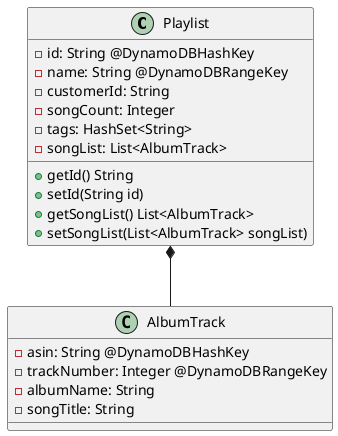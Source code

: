 @startuml

class Playlist {
    -id: String @DynamoDBHashKey
    -name: String @DynamoDBRangeKey
    -customerId: String
    -songCount: Integer
    -tags: HashSet<String>
    -songList: List<AlbumTrack>
    +getId() String
    +setId(String id)
    +getSongList() List<AlbumTrack>
    +setSongList(List<AlbumTrack> songList)
}

class AlbumTrack {
    -asin: String @DynamoDBHashKey
    -trackNumber: Integer @DynamoDBRangeKey
    -albumName: String
    -songTitle: String
}

Playlist *-- AlbumTrack

@enduml
